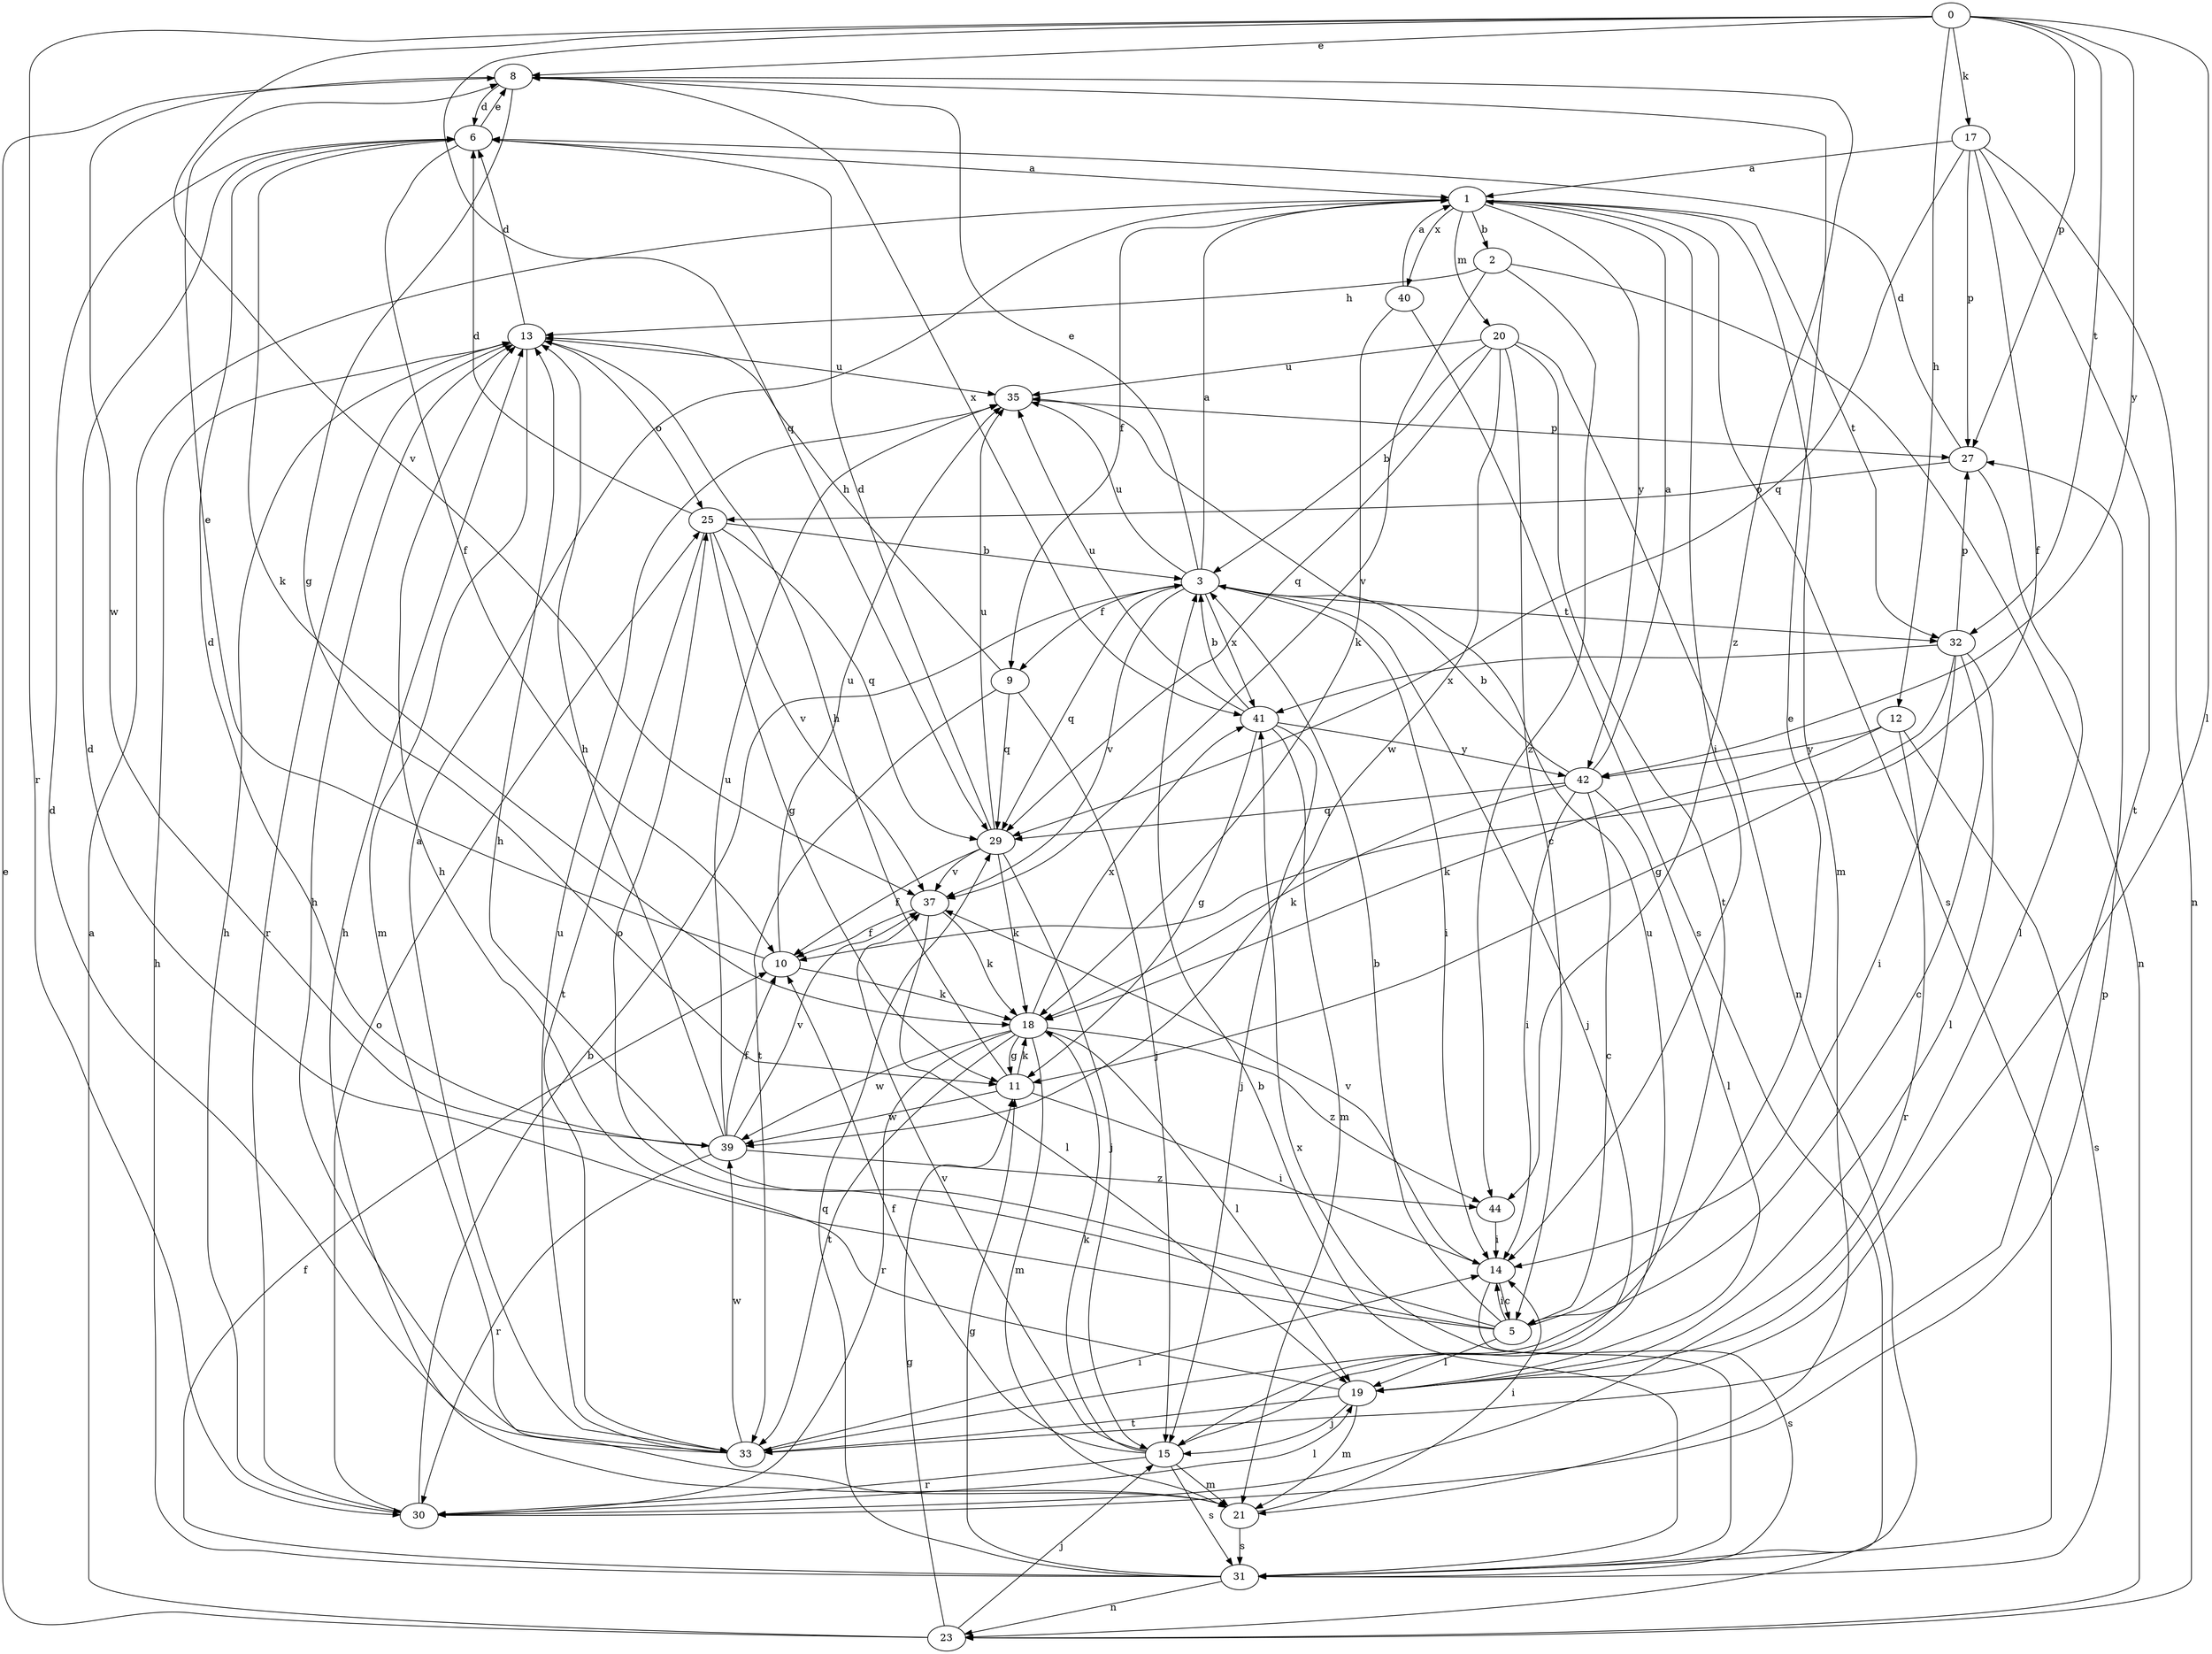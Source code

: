 strict digraph  {
0;
1;
2;
3;
5;
6;
8;
9;
10;
11;
12;
13;
14;
15;
17;
18;
19;
20;
21;
23;
25;
27;
29;
30;
31;
32;
33;
35;
37;
39;
40;
41;
42;
44;
0 -> 8  [label=e];
0 -> 12  [label=h];
0 -> 17  [label=k];
0 -> 19  [label=l];
0 -> 27  [label=p];
0 -> 29  [label=q];
0 -> 30  [label=r];
0 -> 32  [label=t];
0 -> 37  [label=v];
0 -> 42  [label=y];
1 -> 2  [label=b];
1 -> 9  [label=f];
1 -> 14  [label=i];
1 -> 20  [label=m];
1 -> 21  [label=m];
1 -> 31  [label=s];
1 -> 32  [label=t];
1 -> 40  [label=x];
1 -> 42  [label=y];
2 -> 13  [label=h];
2 -> 23  [label=n];
2 -> 37  [label=v];
2 -> 44  [label=z];
3 -> 1  [label=a];
3 -> 8  [label=e];
3 -> 9  [label=f];
3 -> 14  [label=i];
3 -> 15  [label=j];
3 -> 29  [label=q];
3 -> 32  [label=t];
3 -> 35  [label=u];
3 -> 37  [label=v];
3 -> 41  [label=x];
5 -> 3  [label=b];
5 -> 6  [label=d];
5 -> 8  [label=e];
5 -> 13  [label=h];
5 -> 14  [label=i];
5 -> 19  [label=l];
5 -> 25  [label=o];
6 -> 1  [label=a];
6 -> 8  [label=e];
6 -> 10  [label=f];
6 -> 18  [label=k];
8 -> 6  [label=d];
8 -> 11  [label=g];
8 -> 39  [label=w];
8 -> 41  [label=x];
8 -> 44  [label=z];
9 -> 13  [label=h];
9 -> 15  [label=j];
9 -> 29  [label=q];
9 -> 33  [label=t];
10 -> 8  [label=e];
10 -> 18  [label=k];
10 -> 35  [label=u];
11 -> 13  [label=h];
11 -> 14  [label=i];
11 -> 18  [label=k];
11 -> 39  [label=w];
12 -> 18  [label=k];
12 -> 30  [label=r];
12 -> 31  [label=s];
12 -> 42  [label=y];
13 -> 6  [label=d];
13 -> 21  [label=m];
13 -> 25  [label=o];
13 -> 30  [label=r];
13 -> 35  [label=u];
14 -> 5  [label=c];
14 -> 31  [label=s];
14 -> 37  [label=v];
15 -> 10  [label=f];
15 -> 18  [label=k];
15 -> 21  [label=m];
15 -> 30  [label=r];
15 -> 31  [label=s];
15 -> 35  [label=u];
15 -> 37  [label=v];
17 -> 1  [label=a];
17 -> 10  [label=f];
17 -> 23  [label=n];
17 -> 27  [label=p];
17 -> 29  [label=q];
17 -> 33  [label=t];
18 -> 11  [label=g];
18 -> 19  [label=l];
18 -> 21  [label=m];
18 -> 30  [label=r];
18 -> 33  [label=t];
18 -> 39  [label=w];
18 -> 41  [label=x];
18 -> 44  [label=z];
19 -> 13  [label=h];
19 -> 15  [label=j];
19 -> 21  [label=m];
19 -> 33  [label=t];
20 -> 3  [label=b];
20 -> 5  [label=c];
20 -> 23  [label=n];
20 -> 29  [label=q];
20 -> 33  [label=t];
20 -> 35  [label=u];
20 -> 39  [label=w];
21 -> 13  [label=h];
21 -> 14  [label=i];
21 -> 31  [label=s];
23 -> 1  [label=a];
23 -> 8  [label=e];
23 -> 11  [label=g];
23 -> 15  [label=j];
25 -> 3  [label=b];
25 -> 6  [label=d];
25 -> 11  [label=g];
25 -> 29  [label=q];
25 -> 33  [label=t];
25 -> 37  [label=v];
27 -> 6  [label=d];
27 -> 19  [label=l];
27 -> 25  [label=o];
29 -> 6  [label=d];
29 -> 10  [label=f];
29 -> 15  [label=j];
29 -> 18  [label=k];
29 -> 35  [label=u];
29 -> 37  [label=v];
30 -> 3  [label=b];
30 -> 13  [label=h];
30 -> 19  [label=l];
30 -> 25  [label=o];
30 -> 27  [label=p];
31 -> 3  [label=b];
31 -> 10  [label=f];
31 -> 11  [label=g];
31 -> 13  [label=h];
31 -> 23  [label=n];
31 -> 29  [label=q];
31 -> 41  [label=x];
32 -> 5  [label=c];
32 -> 11  [label=g];
32 -> 14  [label=i];
32 -> 19  [label=l];
32 -> 27  [label=p];
32 -> 41  [label=x];
33 -> 1  [label=a];
33 -> 6  [label=d];
33 -> 13  [label=h];
33 -> 14  [label=i];
33 -> 35  [label=u];
33 -> 39  [label=w];
35 -> 27  [label=p];
37 -> 10  [label=f];
37 -> 18  [label=k];
37 -> 19  [label=l];
39 -> 6  [label=d];
39 -> 10  [label=f];
39 -> 13  [label=h];
39 -> 30  [label=r];
39 -> 35  [label=u];
39 -> 37  [label=v];
39 -> 44  [label=z];
40 -> 1  [label=a];
40 -> 18  [label=k];
40 -> 31  [label=s];
41 -> 3  [label=b];
41 -> 11  [label=g];
41 -> 15  [label=j];
41 -> 21  [label=m];
41 -> 35  [label=u];
41 -> 42  [label=y];
42 -> 1  [label=a];
42 -> 3  [label=b];
42 -> 5  [label=c];
42 -> 14  [label=i];
42 -> 18  [label=k];
42 -> 19  [label=l];
42 -> 29  [label=q];
44 -> 14  [label=i];
}
